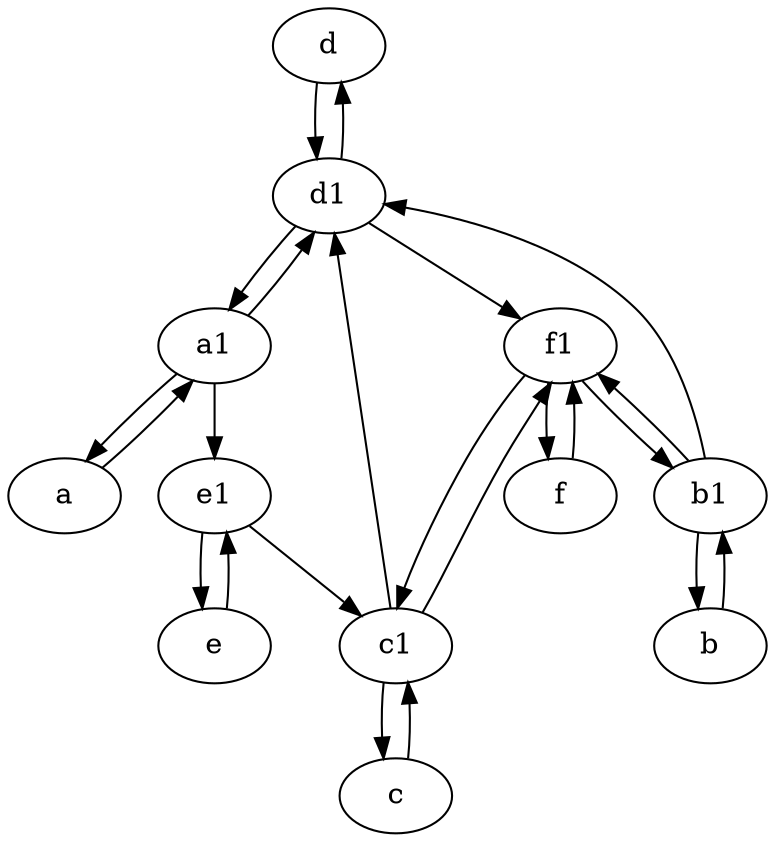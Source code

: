 digraph  {
	d [pos="20,30!"];
	e [pos="30,50!"];
	a1 [pos="40,15!"];
	b [pos="50,20!"];
	a [pos="40,10!"];
	d1 [pos="25,30!"];
	b1 [pos="45,20!"];
	f1;
	c1 [pos="30,15!"];
	c [pos="20,10!"];
	e1 [pos="25,45!"];
	f [pos="15,45!"];
	b -> b1;
	a1 -> a;
	c1 -> c;
	e -> e1;
	c1 -> f1;
	c1 -> d1;
	e1 -> c1;
	d1 -> a1;
	b1 -> b;
	b1 -> d1;
	a1 -> d1;
	f1 -> c1;
	d1 -> f1;
	a -> a1;
	f1 -> b1;
	c -> c1;
	f -> f1;
	f1 -> f;
	d1 -> d;
	a1 -> e1;
	b1 -> f1;
	d -> d1;
	e1 -> e;

	}